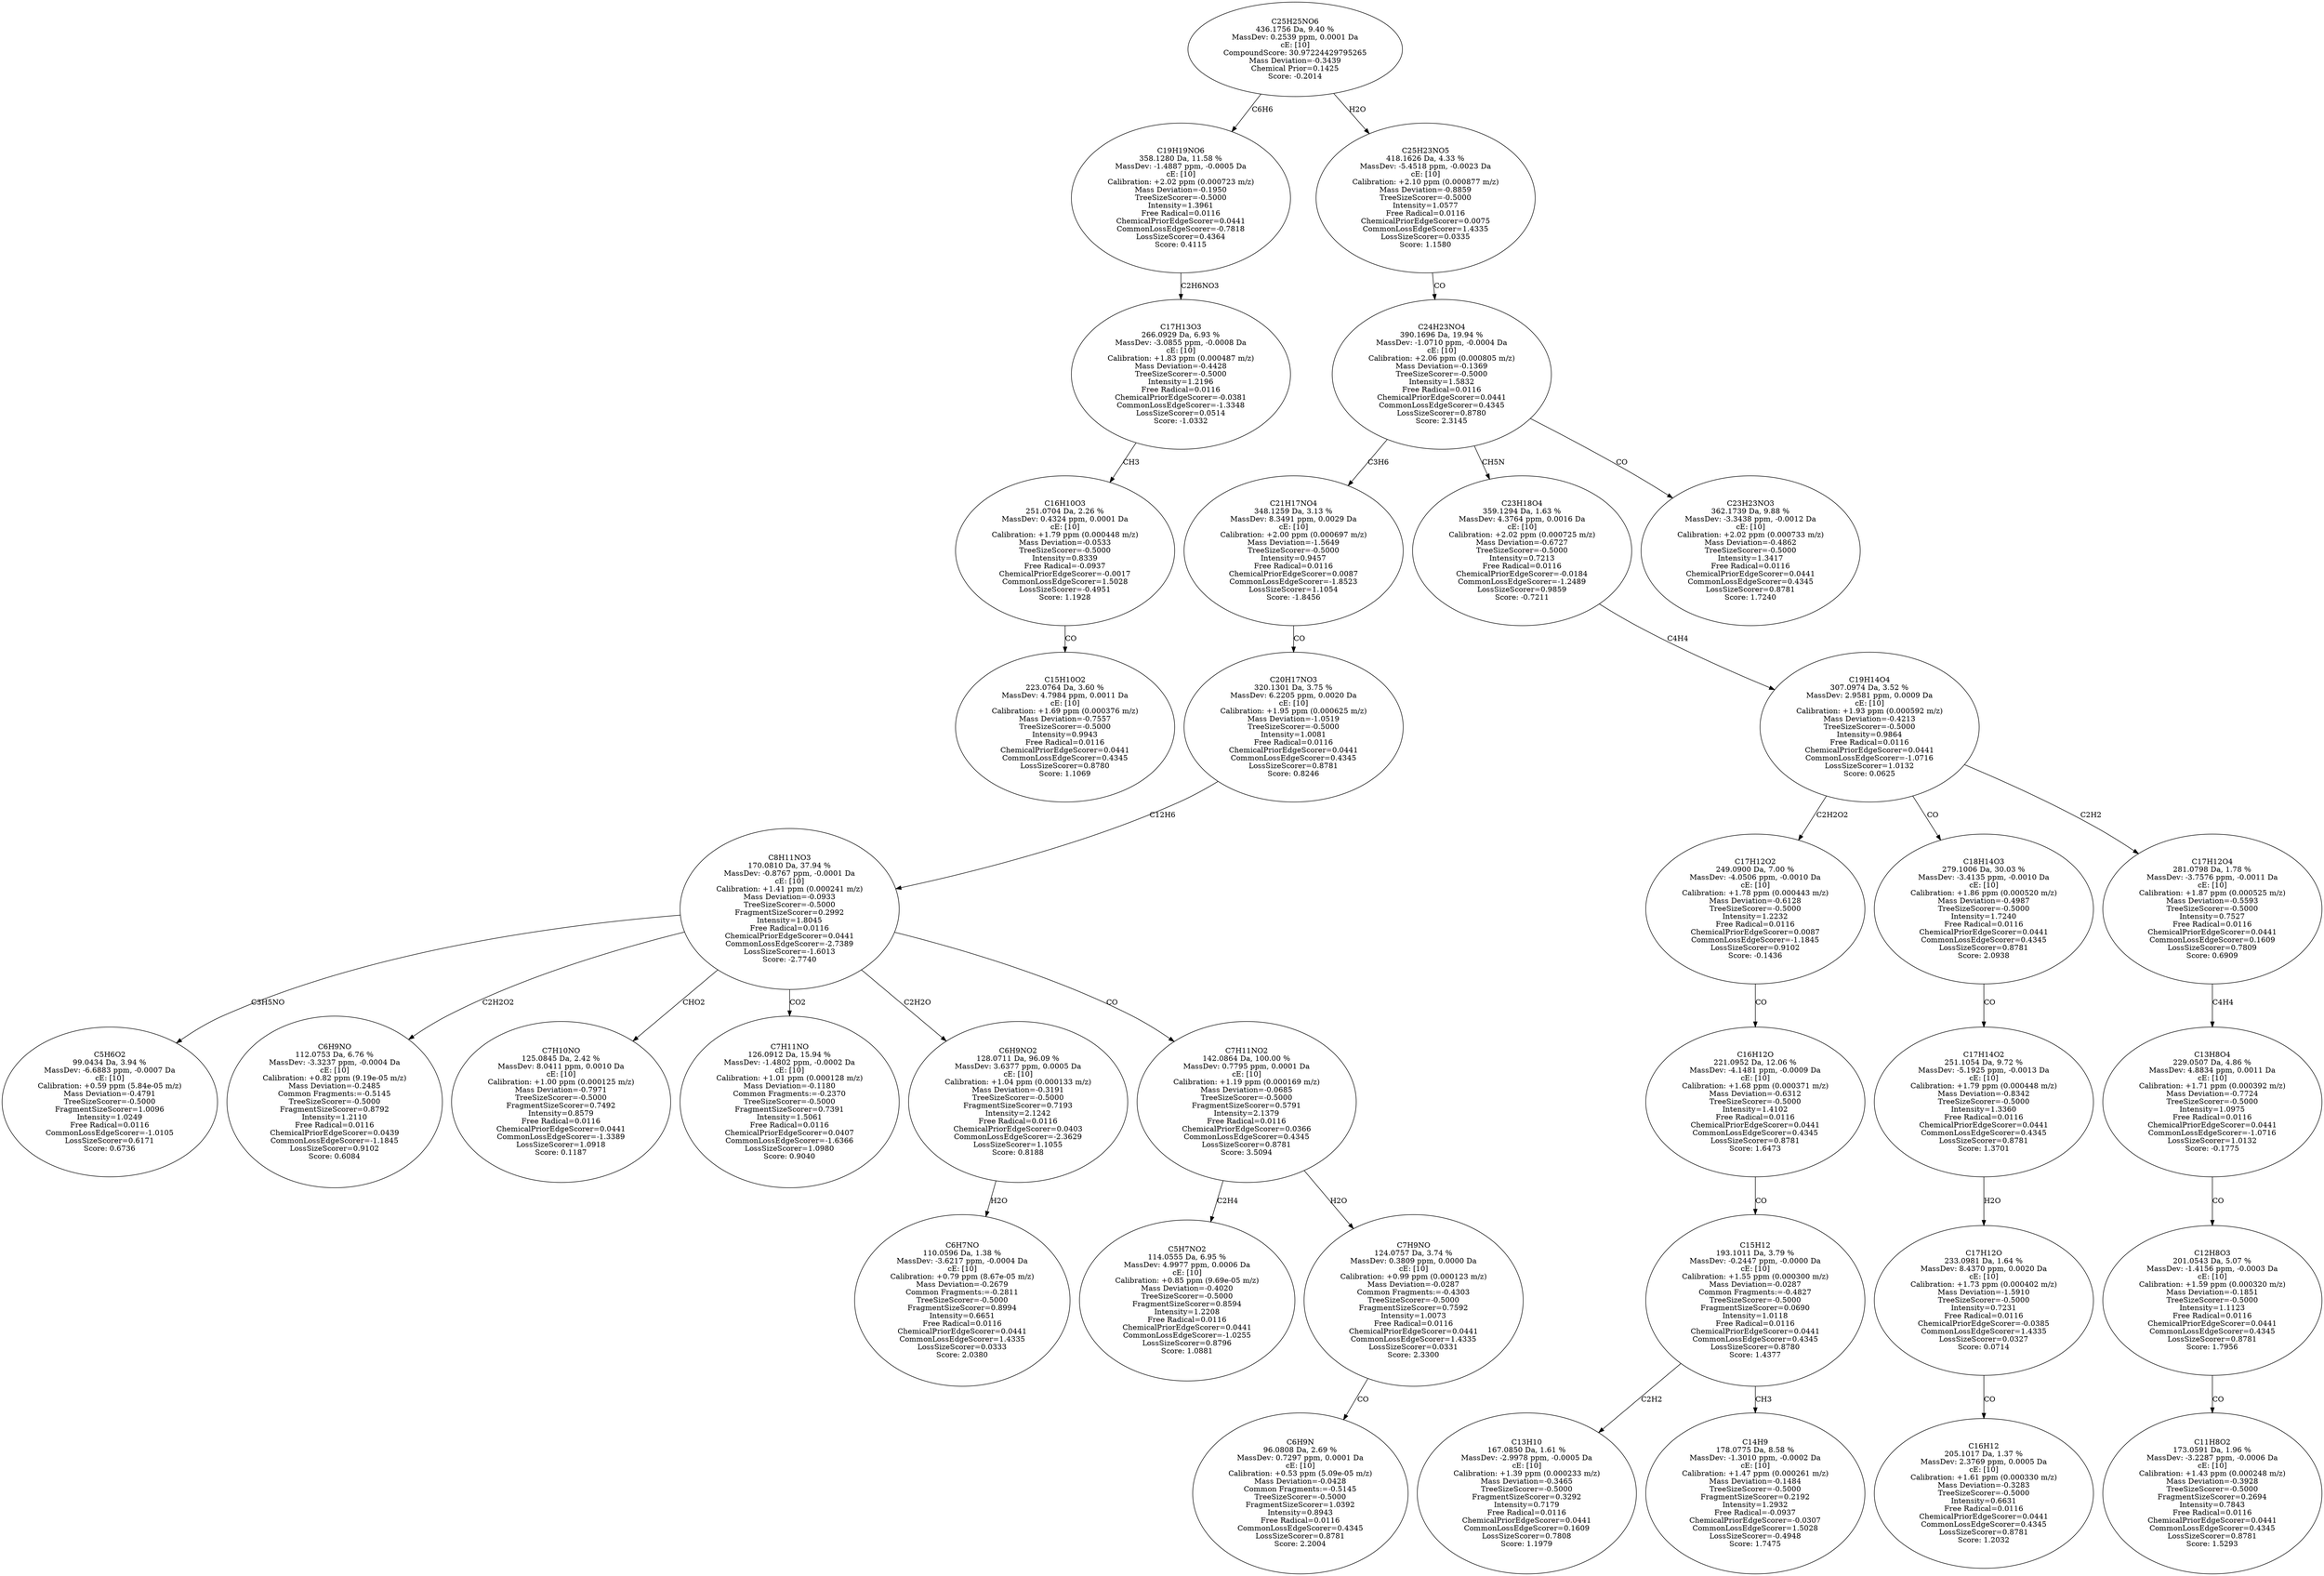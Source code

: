 strict digraph {
v1 [label="C15H10O2\n223.0764 Da, 3.60 %\nMassDev: 4.7984 ppm, 0.0011 Da\ncE: [10]\nCalibration: +1.69 ppm (0.000376 m/z)\nMass Deviation=-0.7557\nTreeSizeScorer=-0.5000\nIntensity=0.9943\nFree Radical=0.0116\nChemicalPriorEdgeScorer=0.0441\nCommonLossEdgeScorer=0.4345\nLossSizeScorer=0.8780\nScore: 1.1069"];
v2 [label="C16H10O3\n251.0704 Da, 2.26 %\nMassDev: 0.4324 ppm, 0.0001 Da\ncE: [10]\nCalibration: +1.79 ppm (0.000448 m/z)\nMass Deviation=-0.0533\nTreeSizeScorer=-0.5000\nIntensity=0.8339\nFree Radical=-0.0937\nChemicalPriorEdgeScorer=-0.0017\nCommonLossEdgeScorer=1.5028\nLossSizeScorer=-0.4951\nScore: 1.1928"];
v3 [label="C17H13O3\n266.0929 Da, 6.93 %\nMassDev: -3.0855 ppm, -0.0008 Da\ncE: [10]\nCalibration: +1.83 ppm (0.000487 m/z)\nMass Deviation=-0.4428\nTreeSizeScorer=-0.5000\nIntensity=1.2196\nFree Radical=0.0116\nChemicalPriorEdgeScorer=-0.0381\nCommonLossEdgeScorer=-1.3348\nLossSizeScorer=0.0514\nScore: -1.0332"];
v4 [label="C19H19NO6\n358.1280 Da, 11.58 %\nMassDev: -1.4887 ppm, -0.0005 Da\ncE: [10]\nCalibration: +2.02 ppm (0.000723 m/z)\nMass Deviation=-0.1950\nTreeSizeScorer=-0.5000\nIntensity=1.3961\nFree Radical=0.0116\nChemicalPriorEdgeScorer=0.0441\nCommonLossEdgeScorer=-0.7818\nLossSizeScorer=0.4364\nScore: 0.4115"];
v5 [label="C5H6O2\n99.0434 Da, 3.94 %\nMassDev: -6.6883 ppm, -0.0007 Da\ncE: [10]\nCalibration: +0.59 ppm (5.84e-05 m/z)\nMass Deviation=-0.4791\nTreeSizeScorer=-0.5000\nFragmentSizeScorer=1.0096\nIntensity=1.0249\nFree Radical=0.0116\nCommonLossEdgeScorer=-1.0105\nLossSizeScorer=0.6171\nScore: 0.6736"];
v6 [label="C6H9NO\n112.0753 Da, 6.76 %\nMassDev: -3.3237 ppm, -0.0004 Da\ncE: [10]\nCalibration: +0.82 ppm (9.19e-05 m/z)\nMass Deviation=-0.2485\nCommon Fragments:=-0.5145\nTreeSizeScorer=-0.5000\nFragmentSizeScorer=0.8792\nIntensity=1.2110\nFree Radical=0.0116\nChemicalPriorEdgeScorer=0.0439\nCommonLossEdgeScorer=-1.1845\nLossSizeScorer=0.9102\nScore: 0.6084"];
v7 [label="C7H10NO\n125.0845 Da, 2.42 %\nMassDev: 8.0411 ppm, 0.0010 Da\ncE: [10]\nCalibration: +1.00 ppm (0.000125 m/z)\nMass Deviation=-0.7971\nTreeSizeScorer=-0.5000\nFragmentSizeScorer=0.7492\nIntensity=0.8579\nFree Radical=0.0116\nChemicalPriorEdgeScorer=0.0441\nCommonLossEdgeScorer=-1.3389\nLossSizeScorer=1.0918\nScore: 0.1187"];
v8 [label="C7H11NO\n126.0912 Da, 15.94 %\nMassDev: -1.4802 ppm, -0.0002 Da\ncE: [10]\nCalibration: +1.01 ppm (0.000128 m/z)\nMass Deviation=-0.1180\nCommon Fragments:=-0.2370\nTreeSizeScorer=-0.5000\nFragmentSizeScorer=0.7391\nIntensity=1.5061\nFree Radical=0.0116\nChemicalPriorEdgeScorer=0.0407\nCommonLossEdgeScorer=-1.6366\nLossSizeScorer=1.0980\nScore: 0.9040"];
v9 [label="C6H7NO\n110.0596 Da, 1.38 %\nMassDev: -3.6217 ppm, -0.0004 Da\ncE: [10]\nCalibration: +0.79 ppm (8.67e-05 m/z)\nMass Deviation=-0.2679\nCommon Fragments:=-0.2811\nTreeSizeScorer=-0.5000\nFragmentSizeScorer=0.8994\nIntensity=0.6651\nFree Radical=0.0116\nChemicalPriorEdgeScorer=0.0441\nCommonLossEdgeScorer=1.4335\nLossSizeScorer=0.0333\nScore: 2.0380"];
v10 [label="C6H9NO2\n128.0711 Da, 96.09 %\nMassDev: 3.6377 ppm, 0.0005 Da\ncE: [10]\nCalibration: +1.04 ppm (0.000133 m/z)\nMass Deviation=-0.3191\nTreeSizeScorer=-0.5000\nFragmentSizeScorer=0.7193\nIntensity=2.1242\nFree Radical=0.0116\nChemicalPriorEdgeScorer=0.0403\nCommonLossEdgeScorer=-2.3629\nLossSizeScorer=1.1055\nScore: 0.8188"];
v11 [label="C5H7NO2\n114.0555 Da, 6.95 %\nMassDev: 4.9977 ppm, 0.0006 Da\ncE: [10]\nCalibration: +0.85 ppm (9.69e-05 m/z)\nMass Deviation=-0.4020\nTreeSizeScorer=-0.5000\nFragmentSizeScorer=0.8594\nIntensity=1.2208\nFree Radical=0.0116\nChemicalPriorEdgeScorer=0.0441\nCommonLossEdgeScorer=-1.0255\nLossSizeScorer=0.8796\nScore: 1.0881"];
v12 [label="C6H9N\n96.0808 Da, 2.69 %\nMassDev: 0.7297 ppm, 0.0001 Da\ncE: [10]\nCalibration: +0.53 ppm (5.09e-05 m/z)\nMass Deviation=-0.0428\nCommon Fragments:=-0.5145\nTreeSizeScorer=-0.5000\nFragmentSizeScorer=1.0392\nIntensity=0.8943\nFree Radical=0.0116\nCommonLossEdgeScorer=0.4345\nLossSizeScorer=0.8781\nScore: 2.2004"];
v13 [label="C7H9NO\n124.0757 Da, 3.74 %\nMassDev: 0.3809 ppm, 0.0000 Da\ncE: [10]\nCalibration: +0.99 ppm (0.000123 m/z)\nMass Deviation=-0.0287\nCommon Fragments:=-0.4303\nTreeSizeScorer=-0.5000\nFragmentSizeScorer=0.7592\nIntensity=1.0073\nFree Radical=0.0116\nChemicalPriorEdgeScorer=0.0441\nCommonLossEdgeScorer=1.4335\nLossSizeScorer=0.0331\nScore: 2.3300"];
v14 [label="C7H11NO2\n142.0864 Da, 100.00 %\nMassDev: 0.7795 ppm, 0.0001 Da\ncE: [10]\nCalibration: +1.19 ppm (0.000169 m/z)\nMass Deviation=-0.0685\nTreeSizeScorer=-0.5000\nFragmentSizeScorer=0.5791\nIntensity=2.1379\nFree Radical=0.0116\nChemicalPriorEdgeScorer=0.0366\nCommonLossEdgeScorer=0.4345\nLossSizeScorer=0.8781\nScore: 3.5094"];
v15 [label="C8H11NO3\n170.0810 Da, 37.94 %\nMassDev: -0.8767 ppm, -0.0001 Da\ncE: [10]\nCalibration: +1.41 ppm (0.000241 m/z)\nMass Deviation=-0.0933\nTreeSizeScorer=-0.5000\nFragmentSizeScorer=0.2992\nIntensity=1.8045\nFree Radical=0.0116\nChemicalPriorEdgeScorer=0.0441\nCommonLossEdgeScorer=-2.7389\nLossSizeScorer=-1.6013\nScore: -2.7740"];
v16 [label="C20H17NO3\n320.1301 Da, 3.75 %\nMassDev: 6.2205 ppm, 0.0020 Da\ncE: [10]\nCalibration: +1.95 ppm (0.000625 m/z)\nMass Deviation=-1.0519\nTreeSizeScorer=-0.5000\nIntensity=1.0081\nFree Radical=0.0116\nChemicalPriorEdgeScorer=0.0441\nCommonLossEdgeScorer=0.4345\nLossSizeScorer=0.8781\nScore: 0.8246"];
v17 [label="C21H17NO4\n348.1259 Da, 3.13 %\nMassDev: 8.3491 ppm, 0.0029 Da\ncE: [10]\nCalibration: +2.00 ppm (0.000697 m/z)\nMass Deviation=-1.5649\nTreeSizeScorer=-0.5000\nIntensity=0.9457\nFree Radical=0.0116\nChemicalPriorEdgeScorer=0.0087\nCommonLossEdgeScorer=-1.8523\nLossSizeScorer=1.1054\nScore: -1.8456"];
v18 [label="C13H10\n167.0850 Da, 1.61 %\nMassDev: -2.9978 ppm, -0.0005 Da\ncE: [10]\nCalibration: +1.39 ppm (0.000233 m/z)\nMass Deviation=-0.3465\nTreeSizeScorer=-0.5000\nFragmentSizeScorer=0.3292\nIntensity=0.7179\nFree Radical=0.0116\nChemicalPriorEdgeScorer=0.0441\nCommonLossEdgeScorer=0.1609\nLossSizeScorer=0.7808\nScore: 1.1979"];
v19 [label="C14H9\n178.0775 Da, 8.58 %\nMassDev: -1.3010 ppm, -0.0002 Da\ncE: [10]\nCalibration: +1.47 ppm (0.000261 m/z)\nMass Deviation=-0.1484\nTreeSizeScorer=-0.5000\nFragmentSizeScorer=0.2192\nIntensity=1.2932\nFree Radical=-0.0937\nChemicalPriorEdgeScorer=-0.0307\nCommonLossEdgeScorer=1.5028\nLossSizeScorer=-0.4948\nScore: 1.7475"];
v20 [label="C15H12\n193.1011 Da, 3.79 %\nMassDev: -0.2447 ppm, -0.0000 Da\ncE: [10]\nCalibration: +1.55 ppm (0.000300 m/z)\nMass Deviation=-0.0287\nCommon Fragments:=-0.4827\nTreeSizeScorer=-0.5000\nFragmentSizeScorer=0.0690\nIntensity=1.0118\nFree Radical=0.0116\nChemicalPriorEdgeScorer=0.0441\nCommonLossEdgeScorer=0.4345\nLossSizeScorer=0.8780\nScore: 1.4377"];
v21 [label="C16H12O\n221.0952 Da, 12.06 %\nMassDev: -4.1481 ppm, -0.0009 Da\ncE: [10]\nCalibration: +1.68 ppm (0.000371 m/z)\nMass Deviation=-0.6312\nTreeSizeScorer=-0.5000\nIntensity=1.4102\nFree Radical=0.0116\nChemicalPriorEdgeScorer=0.0441\nCommonLossEdgeScorer=0.4345\nLossSizeScorer=0.8781\nScore: 1.6473"];
v22 [label="C17H12O2\n249.0900 Da, 7.00 %\nMassDev: -4.0506 ppm, -0.0010 Da\ncE: [10]\nCalibration: +1.78 ppm (0.000443 m/z)\nMass Deviation=-0.6128\nTreeSizeScorer=-0.5000\nIntensity=1.2232\nFree Radical=0.0116\nChemicalPriorEdgeScorer=0.0087\nCommonLossEdgeScorer=-1.1845\nLossSizeScorer=0.9102\nScore: -0.1436"];
v23 [label="C16H12\n205.1017 Da, 1.37 %\nMassDev: 2.3769 ppm, 0.0005 Da\ncE: [10]\nCalibration: +1.61 ppm (0.000330 m/z)\nMass Deviation=-0.3283\nTreeSizeScorer=-0.5000\nIntensity=0.6631\nFree Radical=0.0116\nChemicalPriorEdgeScorer=0.0441\nCommonLossEdgeScorer=0.4345\nLossSizeScorer=0.8781\nScore: 1.2032"];
v24 [label="C17H12O\n233.0981 Da, 1.64 %\nMassDev: 8.4370 ppm, 0.0020 Da\ncE: [10]\nCalibration: +1.73 ppm (0.000402 m/z)\nMass Deviation=-1.5910\nTreeSizeScorer=-0.5000\nIntensity=0.7231\nFree Radical=0.0116\nChemicalPriorEdgeScorer=-0.0385\nCommonLossEdgeScorer=1.4335\nLossSizeScorer=0.0327\nScore: 0.0714"];
v25 [label="C17H14O2\n251.1054 Da, 9.72 %\nMassDev: -5.1925 ppm, -0.0013 Da\ncE: [10]\nCalibration: +1.79 ppm (0.000448 m/z)\nMass Deviation=-0.8342\nTreeSizeScorer=-0.5000\nIntensity=1.3360\nFree Radical=0.0116\nChemicalPriorEdgeScorer=0.0441\nCommonLossEdgeScorer=0.4345\nLossSizeScorer=0.8781\nScore: 1.3701"];
v26 [label="C18H14O3\n279.1006 Da, 30.03 %\nMassDev: -3.4135 ppm, -0.0010 Da\ncE: [10]\nCalibration: +1.86 ppm (0.000520 m/z)\nMass Deviation=-0.4987\nTreeSizeScorer=-0.5000\nIntensity=1.7240\nFree Radical=0.0116\nChemicalPriorEdgeScorer=0.0441\nCommonLossEdgeScorer=0.4345\nLossSizeScorer=0.8781\nScore: 2.0938"];
v27 [label="C11H8O2\n173.0591 Da, 1.96 %\nMassDev: -3.2287 ppm, -0.0006 Da\ncE: [10]\nCalibration: +1.43 ppm (0.000248 m/z)\nMass Deviation=-0.3928\nTreeSizeScorer=-0.5000\nFragmentSizeScorer=0.2694\nIntensity=0.7843\nFree Radical=0.0116\nChemicalPriorEdgeScorer=0.0441\nCommonLossEdgeScorer=0.4345\nLossSizeScorer=0.8781\nScore: 1.5293"];
v28 [label="C12H8O3\n201.0543 Da, 5.07 %\nMassDev: -1.4156 ppm, -0.0003 Da\ncE: [10]\nCalibration: +1.59 ppm (0.000320 m/z)\nMass Deviation=-0.1851\nTreeSizeScorer=-0.5000\nIntensity=1.1123\nFree Radical=0.0116\nChemicalPriorEdgeScorer=0.0441\nCommonLossEdgeScorer=0.4345\nLossSizeScorer=0.8781\nScore: 1.7956"];
v29 [label="C13H8O4\n229.0507 Da, 4.86 %\nMassDev: 4.8834 ppm, 0.0011 Da\ncE: [10]\nCalibration: +1.71 ppm (0.000392 m/z)\nMass Deviation=-0.7724\nTreeSizeScorer=-0.5000\nIntensity=1.0975\nFree Radical=0.0116\nChemicalPriorEdgeScorer=0.0441\nCommonLossEdgeScorer=-1.0716\nLossSizeScorer=1.0132\nScore: -0.1775"];
v30 [label="C17H12O4\n281.0798 Da, 1.78 %\nMassDev: -3.7576 ppm, -0.0011 Da\ncE: [10]\nCalibration: +1.87 ppm (0.000525 m/z)\nMass Deviation=-0.5593\nTreeSizeScorer=-0.5000\nIntensity=0.7527\nFree Radical=0.0116\nChemicalPriorEdgeScorer=0.0441\nCommonLossEdgeScorer=0.1609\nLossSizeScorer=0.7809\nScore: 0.6909"];
v31 [label="C19H14O4\n307.0974 Da, 3.52 %\nMassDev: 2.9581 ppm, 0.0009 Da\ncE: [10]\nCalibration: +1.93 ppm (0.000592 m/z)\nMass Deviation=-0.4213\nTreeSizeScorer=-0.5000\nIntensity=0.9864\nFree Radical=0.0116\nChemicalPriorEdgeScorer=0.0441\nCommonLossEdgeScorer=-1.0716\nLossSizeScorer=1.0132\nScore: 0.0625"];
v32 [label="C23H18O4\n359.1294 Da, 1.63 %\nMassDev: 4.3764 ppm, 0.0016 Da\ncE: [10]\nCalibration: +2.02 ppm (0.000725 m/z)\nMass Deviation=-0.6727\nTreeSizeScorer=-0.5000\nIntensity=0.7213\nFree Radical=0.0116\nChemicalPriorEdgeScorer=-0.0184\nCommonLossEdgeScorer=-1.2489\nLossSizeScorer=0.9859\nScore: -0.7211"];
v33 [label="C23H23NO3\n362.1739 Da, 9.88 %\nMassDev: -3.3438 ppm, -0.0012 Da\ncE: [10]\nCalibration: +2.02 ppm (0.000733 m/z)\nMass Deviation=-0.4862\nTreeSizeScorer=-0.5000\nIntensity=1.3417\nFree Radical=0.0116\nChemicalPriorEdgeScorer=0.0441\nCommonLossEdgeScorer=0.4345\nLossSizeScorer=0.8781\nScore: 1.7240"];
v34 [label="C24H23NO4\n390.1696 Da, 19.94 %\nMassDev: -1.0710 ppm, -0.0004 Da\ncE: [10]\nCalibration: +2.06 ppm (0.000805 m/z)\nMass Deviation=-0.1369\nTreeSizeScorer=-0.5000\nIntensity=1.5832\nFree Radical=0.0116\nChemicalPriorEdgeScorer=0.0441\nCommonLossEdgeScorer=0.4345\nLossSizeScorer=0.8780\nScore: 2.3145"];
v35 [label="C25H23NO5\n418.1626 Da, 4.33 %\nMassDev: -5.4518 ppm, -0.0023 Da\ncE: [10]\nCalibration: +2.10 ppm (0.000877 m/z)\nMass Deviation=-0.8859\nTreeSizeScorer=-0.5000\nIntensity=1.0577\nFree Radical=0.0116\nChemicalPriorEdgeScorer=0.0075\nCommonLossEdgeScorer=1.4335\nLossSizeScorer=0.0335\nScore: 1.1580"];
v36 [label="C25H25NO6\n436.1756 Da, 9.40 %\nMassDev: 0.2539 ppm, 0.0001 Da\ncE: [10]\nCompoundScore: 30.97224429795265\nMass Deviation=-0.3439\nChemical Prior=0.1425\nScore: -0.2014"];
v2 -> v1 [label="CO"];
v3 -> v2 [label="CH3"];
v4 -> v3 [label="C2H6NO3"];
v36 -> v4 [label="C6H6"];
v15 -> v5 [label="C3H5NO"];
v15 -> v6 [label="C2H2O2"];
v15 -> v7 [label="CHO2"];
v15 -> v8 [label="CO2"];
v10 -> v9 [label="H2O"];
v15 -> v10 [label="C2H2O"];
v14 -> v11 [label="C2H4"];
v13 -> v12 [label="CO"];
v14 -> v13 [label="H2O"];
v15 -> v14 [label="CO"];
v16 -> v15 [label="C12H6"];
v17 -> v16 [label="CO"];
v34 -> v17 [label="C3H6"];
v20 -> v18 [label="C2H2"];
v20 -> v19 [label="CH3"];
v21 -> v20 [label="CO"];
v22 -> v21 [label="CO"];
v31 -> v22 [label="C2H2O2"];
v24 -> v23 [label="CO"];
v25 -> v24 [label="H2O"];
v26 -> v25 [label="CO"];
v31 -> v26 [label="CO"];
v28 -> v27 [label="CO"];
v29 -> v28 [label="CO"];
v30 -> v29 [label="C4H4"];
v31 -> v30 [label="C2H2"];
v32 -> v31 [label="C4H4"];
v34 -> v32 [label="CH5N"];
v34 -> v33 [label="CO"];
v35 -> v34 [label="CO"];
v36 -> v35 [label="H2O"];
}